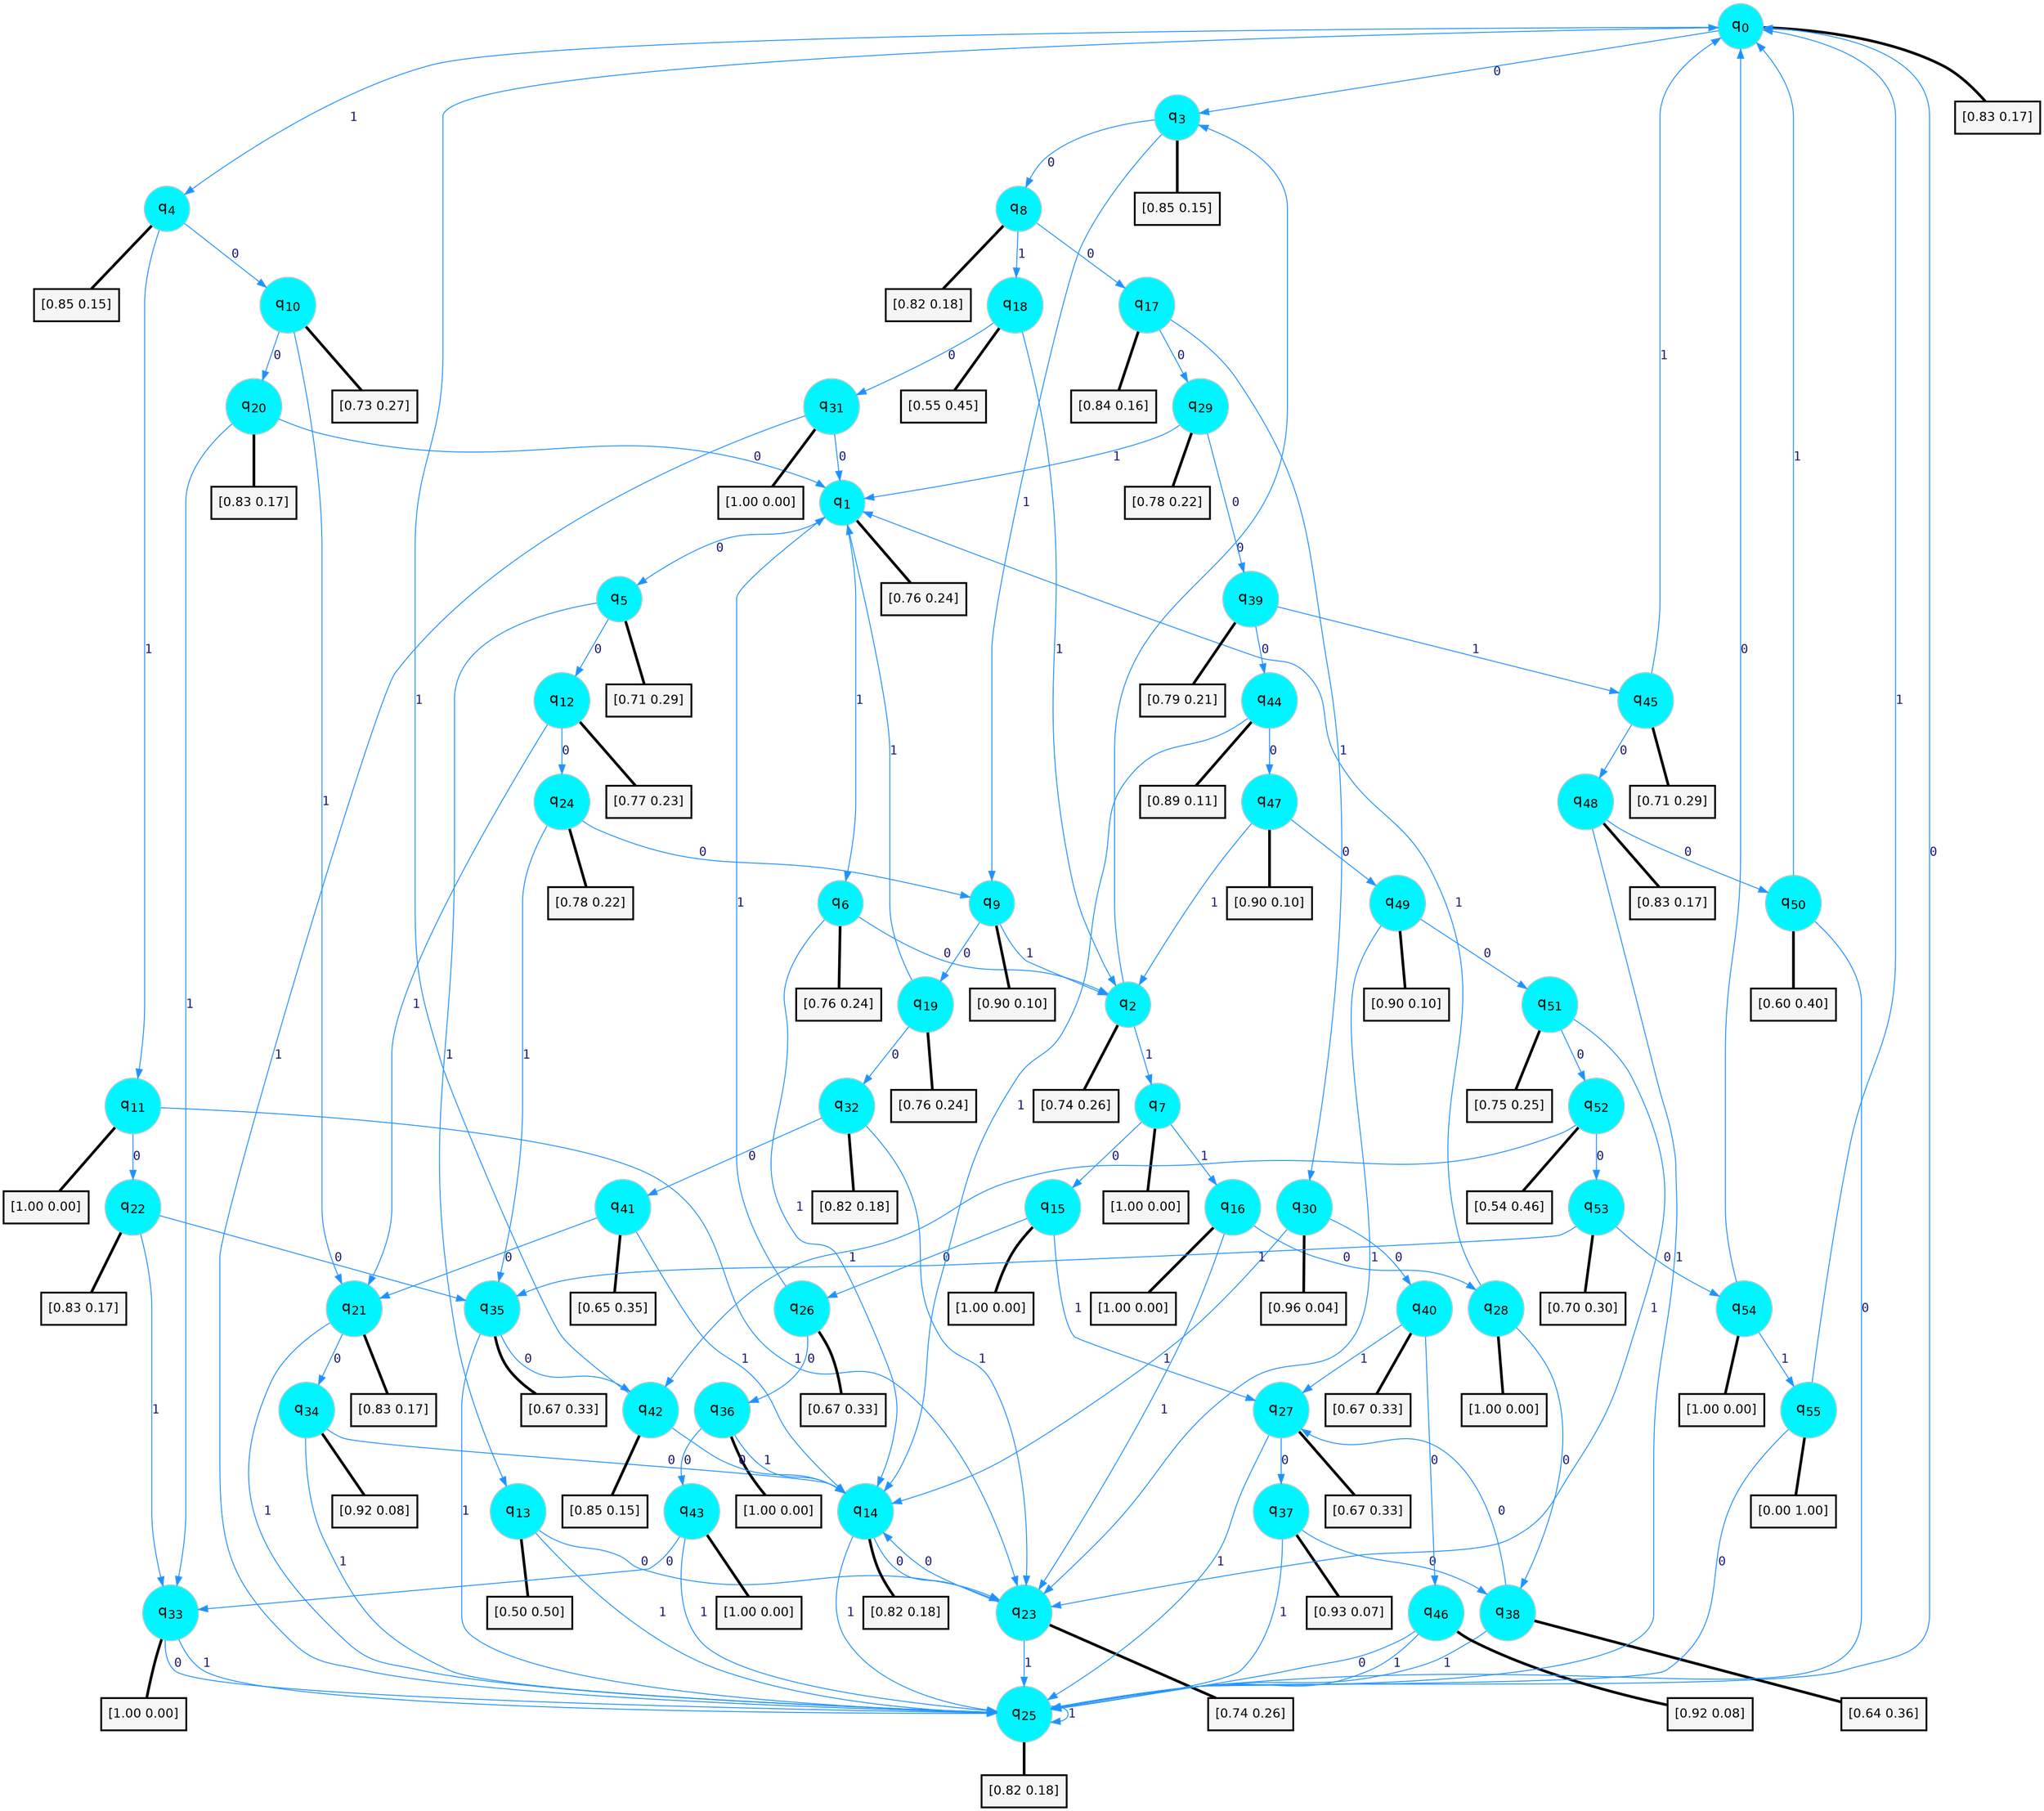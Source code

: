 digraph G {
graph [
bgcolor=transparent, dpi=300, rankdir=TD, size="40,25"];
node [
color=gray, fillcolor=turquoise1, fontcolor=black, fontname=Helvetica, fontsize=16, fontweight=bold, shape=circle, style=filled];
edge [
arrowsize=1, color=dodgerblue1, fontcolor=midnightblue, fontname=courier, fontweight=bold, penwidth=1, style=solid, weight=20];
0[label=<q<SUB>0</SUB>>];
1[label=<q<SUB>1</SUB>>];
2[label=<q<SUB>2</SUB>>];
3[label=<q<SUB>3</SUB>>];
4[label=<q<SUB>4</SUB>>];
5[label=<q<SUB>5</SUB>>];
6[label=<q<SUB>6</SUB>>];
7[label=<q<SUB>7</SUB>>];
8[label=<q<SUB>8</SUB>>];
9[label=<q<SUB>9</SUB>>];
10[label=<q<SUB>10</SUB>>];
11[label=<q<SUB>11</SUB>>];
12[label=<q<SUB>12</SUB>>];
13[label=<q<SUB>13</SUB>>];
14[label=<q<SUB>14</SUB>>];
15[label=<q<SUB>15</SUB>>];
16[label=<q<SUB>16</SUB>>];
17[label=<q<SUB>17</SUB>>];
18[label=<q<SUB>18</SUB>>];
19[label=<q<SUB>19</SUB>>];
20[label=<q<SUB>20</SUB>>];
21[label=<q<SUB>21</SUB>>];
22[label=<q<SUB>22</SUB>>];
23[label=<q<SUB>23</SUB>>];
24[label=<q<SUB>24</SUB>>];
25[label=<q<SUB>25</SUB>>];
26[label=<q<SUB>26</SUB>>];
27[label=<q<SUB>27</SUB>>];
28[label=<q<SUB>28</SUB>>];
29[label=<q<SUB>29</SUB>>];
30[label=<q<SUB>30</SUB>>];
31[label=<q<SUB>31</SUB>>];
32[label=<q<SUB>32</SUB>>];
33[label=<q<SUB>33</SUB>>];
34[label=<q<SUB>34</SUB>>];
35[label=<q<SUB>35</SUB>>];
36[label=<q<SUB>36</SUB>>];
37[label=<q<SUB>37</SUB>>];
38[label=<q<SUB>38</SUB>>];
39[label=<q<SUB>39</SUB>>];
40[label=<q<SUB>40</SUB>>];
41[label=<q<SUB>41</SUB>>];
42[label=<q<SUB>42</SUB>>];
43[label=<q<SUB>43</SUB>>];
44[label=<q<SUB>44</SUB>>];
45[label=<q<SUB>45</SUB>>];
46[label=<q<SUB>46</SUB>>];
47[label=<q<SUB>47</SUB>>];
48[label=<q<SUB>48</SUB>>];
49[label=<q<SUB>49</SUB>>];
50[label=<q<SUB>50</SUB>>];
51[label=<q<SUB>51</SUB>>];
52[label=<q<SUB>52</SUB>>];
53[label=<q<SUB>53</SUB>>];
54[label=<q<SUB>54</SUB>>];
55[label=<q<SUB>55</SUB>>];
56[label="[0.83 0.17]", shape=box,fontcolor=black, fontname=Helvetica, fontsize=14, penwidth=2, fillcolor=whitesmoke,color=black];
57[label="[0.76 0.24]", shape=box,fontcolor=black, fontname=Helvetica, fontsize=14, penwidth=2, fillcolor=whitesmoke,color=black];
58[label="[0.74 0.26]", shape=box,fontcolor=black, fontname=Helvetica, fontsize=14, penwidth=2, fillcolor=whitesmoke,color=black];
59[label="[0.85 0.15]", shape=box,fontcolor=black, fontname=Helvetica, fontsize=14, penwidth=2, fillcolor=whitesmoke,color=black];
60[label="[0.85 0.15]", shape=box,fontcolor=black, fontname=Helvetica, fontsize=14, penwidth=2, fillcolor=whitesmoke,color=black];
61[label="[0.71 0.29]", shape=box,fontcolor=black, fontname=Helvetica, fontsize=14, penwidth=2, fillcolor=whitesmoke,color=black];
62[label="[0.76 0.24]", shape=box,fontcolor=black, fontname=Helvetica, fontsize=14, penwidth=2, fillcolor=whitesmoke,color=black];
63[label="[1.00 0.00]", shape=box,fontcolor=black, fontname=Helvetica, fontsize=14, penwidth=2, fillcolor=whitesmoke,color=black];
64[label="[0.82 0.18]", shape=box,fontcolor=black, fontname=Helvetica, fontsize=14, penwidth=2, fillcolor=whitesmoke,color=black];
65[label="[0.90 0.10]", shape=box,fontcolor=black, fontname=Helvetica, fontsize=14, penwidth=2, fillcolor=whitesmoke,color=black];
66[label="[0.73 0.27]", shape=box,fontcolor=black, fontname=Helvetica, fontsize=14, penwidth=2, fillcolor=whitesmoke,color=black];
67[label="[1.00 0.00]", shape=box,fontcolor=black, fontname=Helvetica, fontsize=14, penwidth=2, fillcolor=whitesmoke,color=black];
68[label="[0.77 0.23]", shape=box,fontcolor=black, fontname=Helvetica, fontsize=14, penwidth=2, fillcolor=whitesmoke,color=black];
69[label="[0.50 0.50]", shape=box,fontcolor=black, fontname=Helvetica, fontsize=14, penwidth=2, fillcolor=whitesmoke,color=black];
70[label="[0.82 0.18]", shape=box,fontcolor=black, fontname=Helvetica, fontsize=14, penwidth=2, fillcolor=whitesmoke,color=black];
71[label="[1.00 0.00]", shape=box,fontcolor=black, fontname=Helvetica, fontsize=14, penwidth=2, fillcolor=whitesmoke,color=black];
72[label="[1.00 0.00]", shape=box,fontcolor=black, fontname=Helvetica, fontsize=14, penwidth=2, fillcolor=whitesmoke,color=black];
73[label="[0.84 0.16]", shape=box,fontcolor=black, fontname=Helvetica, fontsize=14, penwidth=2, fillcolor=whitesmoke,color=black];
74[label="[0.55 0.45]", shape=box,fontcolor=black, fontname=Helvetica, fontsize=14, penwidth=2, fillcolor=whitesmoke,color=black];
75[label="[0.76 0.24]", shape=box,fontcolor=black, fontname=Helvetica, fontsize=14, penwidth=2, fillcolor=whitesmoke,color=black];
76[label="[0.83 0.17]", shape=box,fontcolor=black, fontname=Helvetica, fontsize=14, penwidth=2, fillcolor=whitesmoke,color=black];
77[label="[0.83 0.17]", shape=box,fontcolor=black, fontname=Helvetica, fontsize=14, penwidth=2, fillcolor=whitesmoke,color=black];
78[label="[0.83 0.17]", shape=box,fontcolor=black, fontname=Helvetica, fontsize=14, penwidth=2, fillcolor=whitesmoke,color=black];
79[label="[0.74 0.26]", shape=box,fontcolor=black, fontname=Helvetica, fontsize=14, penwidth=2, fillcolor=whitesmoke,color=black];
80[label="[0.78 0.22]", shape=box,fontcolor=black, fontname=Helvetica, fontsize=14, penwidth=2, fillcolor=whitesmoke,color=black];
81[label="[0.82 0.18]", shape=box,fontcolor=black, fontname=Helvetica, fontsize=14, penwidth=2, fillcolor=whitesmoke,color=black];
82[label="[0.67 0.33]", shape=box,fontcolor=black, fontname=Helvetica, fontsize=14, penwidth=2, fillcolor=whitesmoke,color=black];
83[label="[0.67 0.33]", shape=box,fontcolor=black, fontname=Helvetica, fontsize=14, penwidth=2, fillcolor=whitesmoke,color=black];
84[label="[1.00 0.00]", shape=box,fontcolor=black, fontname=Helvetica, fontsize=14, penwidth=2, fillcolor=whitesmoke,color=black];
85[label="[0.78 0.22]", shape=box,fontcolor=black, fontname=Helvetica, fontsize=14, penwidth=2, fillcolor=whitesmoke,color=black];
86[label="[0.96 0.04]", shape=box,fontcolor=black, fontname=Helvetica, fontsize=14, penwidth=2, fillcolor=whitesmoke,color=black];
87[label="[1.00 0.00]", shape=box,fontcolor=black, fontname=Helvetica, fontsize=14, penwidth=2, fillcolor=whitesmoke,color=black];
88[label="[0.82 0.18]", shape=box,fontcolor=black, fontname=Helvetica, fontsize=14, penwidth=2, fillcolor=whitesmoke,color=black];
89[label="[1.00 0.00]", shape=box,fontcolor=black, fontname=Helvetica, fontsize=14, penwidth=2, fillcolor=whitesmoke,color=black];
90[label="[0.92 0.08]", shape=box,fontcolor=black, fontname=Helvetica, fontsize=14, penwidth=2, fillcolor=whitesmoke,color=black];
91[label="[0.67 0.33]", shape=box,fontcolor=black, fontname=Helvetica, fontsize=14, penwidth=2, fillcolor=whitesmoke,color=black];
92[label="[1.00 0.00]", shape=box,fontcolor=black, fontname=Helvetica, fontsize=14, penwidth=2, fillcolor=whitesmoke,color=black];
93[label="[0.93 0.07]", shape=box,fontcolor=black, fontname=Helvetica, fontsize=14, penwidth=2, fillcolor=whitesmoke,color=black];
94[label="[0.64 0.36]", shape=box,fontcolor=black, fontname=Helvetica, fontsize=14, penwidth=2, fillcolor=whitesmoke,color=black];
95[label="[0.79 0.21]", shape=box,fontcolor=black, fontname=Helvetica, fontsize=14, penwidth=2, fillcolor=whitesmoke,color=black];
96[label="[0.67 0.33]", shape=box,fontcolor=black, fontname=Helvetica, fontsize=14, penwidth=2, fillcolor=whitesmoke,color=black];
97[label="[0.65 0.35]", shape=box,fontcolor=black, fontname=Helvetica, fontsize=14, penwidth=2, fillcolor=whitesmoke,color=black];
98[label="[0.85 0.15]", shape=box,fontcolor=black, fontname=Helvetica, fontsize=14, penwidth=2, fillcolor=whitesmoke,color=black];
99[label="[1.00 0.00]", shape=box,fontcolor=black, fontname=Helvetica, fontsize=14, penwidth=2, fillcolor=whitesmoke,color=black];
100[label="[0.89 0.11]", shape=box,fontcolor=black, fontname=Helvetica, fontsize=14, penwidth=2, fillcolor=whitesmoke,color=black];
101[label="[0.71 0.29]", shape=box,fontcolor=black, fontname=Helvetica, fontsize=14, penwidth=2, fillcolor=whitesmoke,color=black];
102[label="[0.92 0.08]", shape=box,fontcolor=black, fontname=Helvetica, fontsize=14, penwidth=2, fillcolor=whitesmoke,color=black];
103[label="[0.90 0.10]", shape=box,fontcolor=black, fontname=Helvetica, fontsize=14, penwidth=2, fillcolor=whitesmoke,color=black];
104[label="[0.83 0.17]", shape=box,fontcolor=black, fontname=Helvetica, fontsize=14, penwidth=2, fillcolor=whitesmoke,color=black];
105[label="[0.90 0.10]", shape=box,fontcolor=black, fontname=Helvetica, fontsize=14, penwidth=2, fillcolor=whitesmoke,color=black];
106[label="[0.60 0.40]", shape=box,fontcolor=black, fontname=Helvetica, fontsize=14, penwidth=2, fillcolor=whitesmoke,color=black];
107[label="[0.75 0.25]", shape=box,fontcolor=black, fontname=Helvetica, fontsize=14, penwidth=2, fillcolor=whitesmoke,color=black];
108[label="[0.54 0.46]", shape=box,fontcolor=black, fontname=Helvetica, fontsize=14, penwidth=2, fillcolor=whitesmoke,color=black];
109[label="[0.70 0.30]", shape=box,fontcolor=black, fontname=Helvetica, fontsize=14, penwidth=2, fillcolor=whitesmoke,color=black];
110[label="[1.00 0.00]", shape=box,fontcolor=black, fontname=Helvetica, fontsize=14, penwidth=2, fillcolor=whitesmoke,color=black];
111[label="[0.00 1.00]", shape=box,fontcolor=black, fontname=Helvetica, fontsize=14, penwidth=2, fillcolor=whitesmoke,color=black];
0->3 [label=0];
0->4 [label=1];
0->56 [arrowhead=none, penwidth=3,color=black];
1->5 [label=0];
1->6 [label=1];
1->57 [arrowhead=none, penwidth=3,color=black];
2->3 [label=0];
2->7 [label=1];
2->58 [arrowhead=none, penwidth=3,color=black];
3->8 [label=0];
3->9 [label=1];
3->59 [arrowhead=none, penwidth=3,color=black];
4->10 [label=0];
4->11 [label=1];
4->60 [arrowhead=none, penwidth=3,color=black];
5->12 [label=0];
5->13 [label=1];
5->61 [arrowhead=none, penwidth=3,color=black];
6->2 [label=0];
6->14 [label=1];
6->62 [arrowhead=none, penwidth=3,color=black];
7->15 [label=0];
7->16 [label=1];
7->63 [arrowhead=none, penwidth=3,color=black];
8->17 [label=0];
8->18 [label=1];
8->64 [arrowhead=none, penwidth=3,color=black];
9->19 [label=0];
9->2 [label=1];
9->65 [arrowhead=none, penwidth=3,color=black];
10->20 [label=0];
10->21 [label=1];
10->66 [arrowhead=none, penwidth=3,color=black];
11->22 [label=0];
11->23 [label=1];
11->67 [arrowhead=none, penwidth=3,color=black];
12->24 [label=0];
12->21 [label=1];
12->68 [arrowhead=none, penwidth=3,color=black];
13->23 [label=0];
13->25 [label=1];
13->69 [arrowhead=none, penwidth=3,color=black];
14->23 [label=0];
14->25 [label=1];
14->70 [arrowhead=none, penwidth=3,color=black];
15->26 [label=0];
15->27 [label=1];
15->71 [arrowhead=none, penwidth=3,color=black];
16->28 [label=0];
16->23 [label=1];
16->72 [arrowhead=none, penwidth=3,color=black];
17->29 [label=0];
17->30 [label=1];
17->73 [arrowhead=none, penwidth=3,color=black];
18->31 [label=0];
18->2 [label=1];
18->74 [arrowhead=none, penwidth=3,color=black];
19->32 [label=0];
19->1 [label=1];
19->75 [arrowhead=none, penwidth=3,color=black];
20->1 [label=0];
20->33 [label=1];
20->76 [arrowhead=none, penwidth=3,color=black];
21->34 [label=0];
21->25 [label=1];
21->77 [arrowhead=none, penwidth=3,color=black];
22->35 [label=0];
22->33 [label=1];
22->78 [arrowhead=none, penwidth=3,color=black];
23->14 [label=0];
23->25 [label=1];
23->79 [arrowhead=none, penwidth=3,color=black];
24->9 [label=0];
24->35 [label=1];
24->80 [arrowhead=none, penwidth=3,color=black];
25->0 [label=0];
25->25 [label=1];
25->81 [arrowhead=none, penwidth=3,color=black];
26->36 [label=0];
26->1 [label=1];
26->82 [arrowhead=none, penwidth=3,color=black];
27->37 [label=0];
27->25 [label=1];
27->83 [arrowhead=none, penwidth=3,color=black];
28->38 [label=0];
28->1 [label=1];
28->84 [arrowhead=none, penwidth=3,color=black];
29->39 [label=0];
29->1 [label=1];
29->85 [arrowhead=none, penwidth=3,color=black];
30->40 [label=0];
30->14 [label=1];
30->86 [arrowhead=none, penwidth=3,color=black];
31->1 [label=0];
31->25 [label=1];
31->87 [arrowhead=none, penwidth=3,color=black];
32->41 [label=0];
32->23 [label=1];
32->88 [arrowhead=none, penwidth=3,color=black];
33->25 [label=0];
33->25 [label=1];
33->89 [arrowhead=none, penwidth=3,color=black];
34->14 [label=0];
34->25 [label=1];
34->90 [arrowhead=none, penwidth=3,color=black];
35->42 [label=0];
35->25 [label=1];
35->91 [arrowhead=none, penwidth=3,color=black];
36->43 [label=0];
36->14 [label=1];
36->92 [arrowhead=none, penwidth=3,color=black];
37->38 [label=0];
37->25 [label=1];
37->93 [arrowhead=none, penwidth=3,color=black];
38->27 [label=0];
38->25 [label=1];
38->94 [arrowhead=none, penwidth=3,color=black];
39->44 [label=0];
39->45 [label=1];
39->95 [arrowhead=none, penwidth=3,color=black];
40->46 [label=0];
40->27 [label=1];
40->96 [arrowhead=none, penwidth=3,color=black];
41->21 [label=0];
41->14 [label=1];
41->97 [arrowhead=none, penwidth=3,color=black];
42->14 [label=0];
42->0 [label=1];
42->98 [arrowhead=none, penwidth=3,color=black];
43->33 [label=0];
43->25 [label=1];
43->99 [arrowhead=none, penwidth=3,color=black];
44->47 [label=0];
44->14 [label=1];
44->100 [arrowhead=none, penwidth=3,color=black];
45->48 [label=0];
45->0 [label=1];
45->101 [arrowhead=none, penwidth=3,color=black];
46->25 [label=0];
46->25 [label=1];
46->102 [arrowhead=none, penwidth=3,color=black];
47->49 [label=0];
47->2 [label=1];
47->103 [arrowhead=none, penwidth=3,color=black];
48->50 [label=0];
48->25 [label=1];
48->104 [arrowhead=none, penwidth=3,color=black];
49->51 [label=0];
49->23 [label=1];
49->105 [arrowhead=none, penwidth=3,color=black];
50->25 [label=0];
50->0 [label=1];
50->106 [arrowhead=none, penwidth=3,color=black];
51->52 [label=0];
51->23 [label=1];
51->107 [arrowhead=none, penwidth=3,color=black];
52->53 [label=0];
52->42 [label=1];
52->108 [arrowhead=none, penwidth=3,color=black];
53->54 [label=0];
53->35 [label=1];
53->109 [arrowhead=none, penwidth=3,color=black];
54->0 [label=0];
54->55 [label=1];
54->110 [arrowhead=none, penwidth=3,color=black];
55->25 [label=0];
55->0 [label=1];
55->111 [arrowhead=none, penwidth=3,color=black];
}
